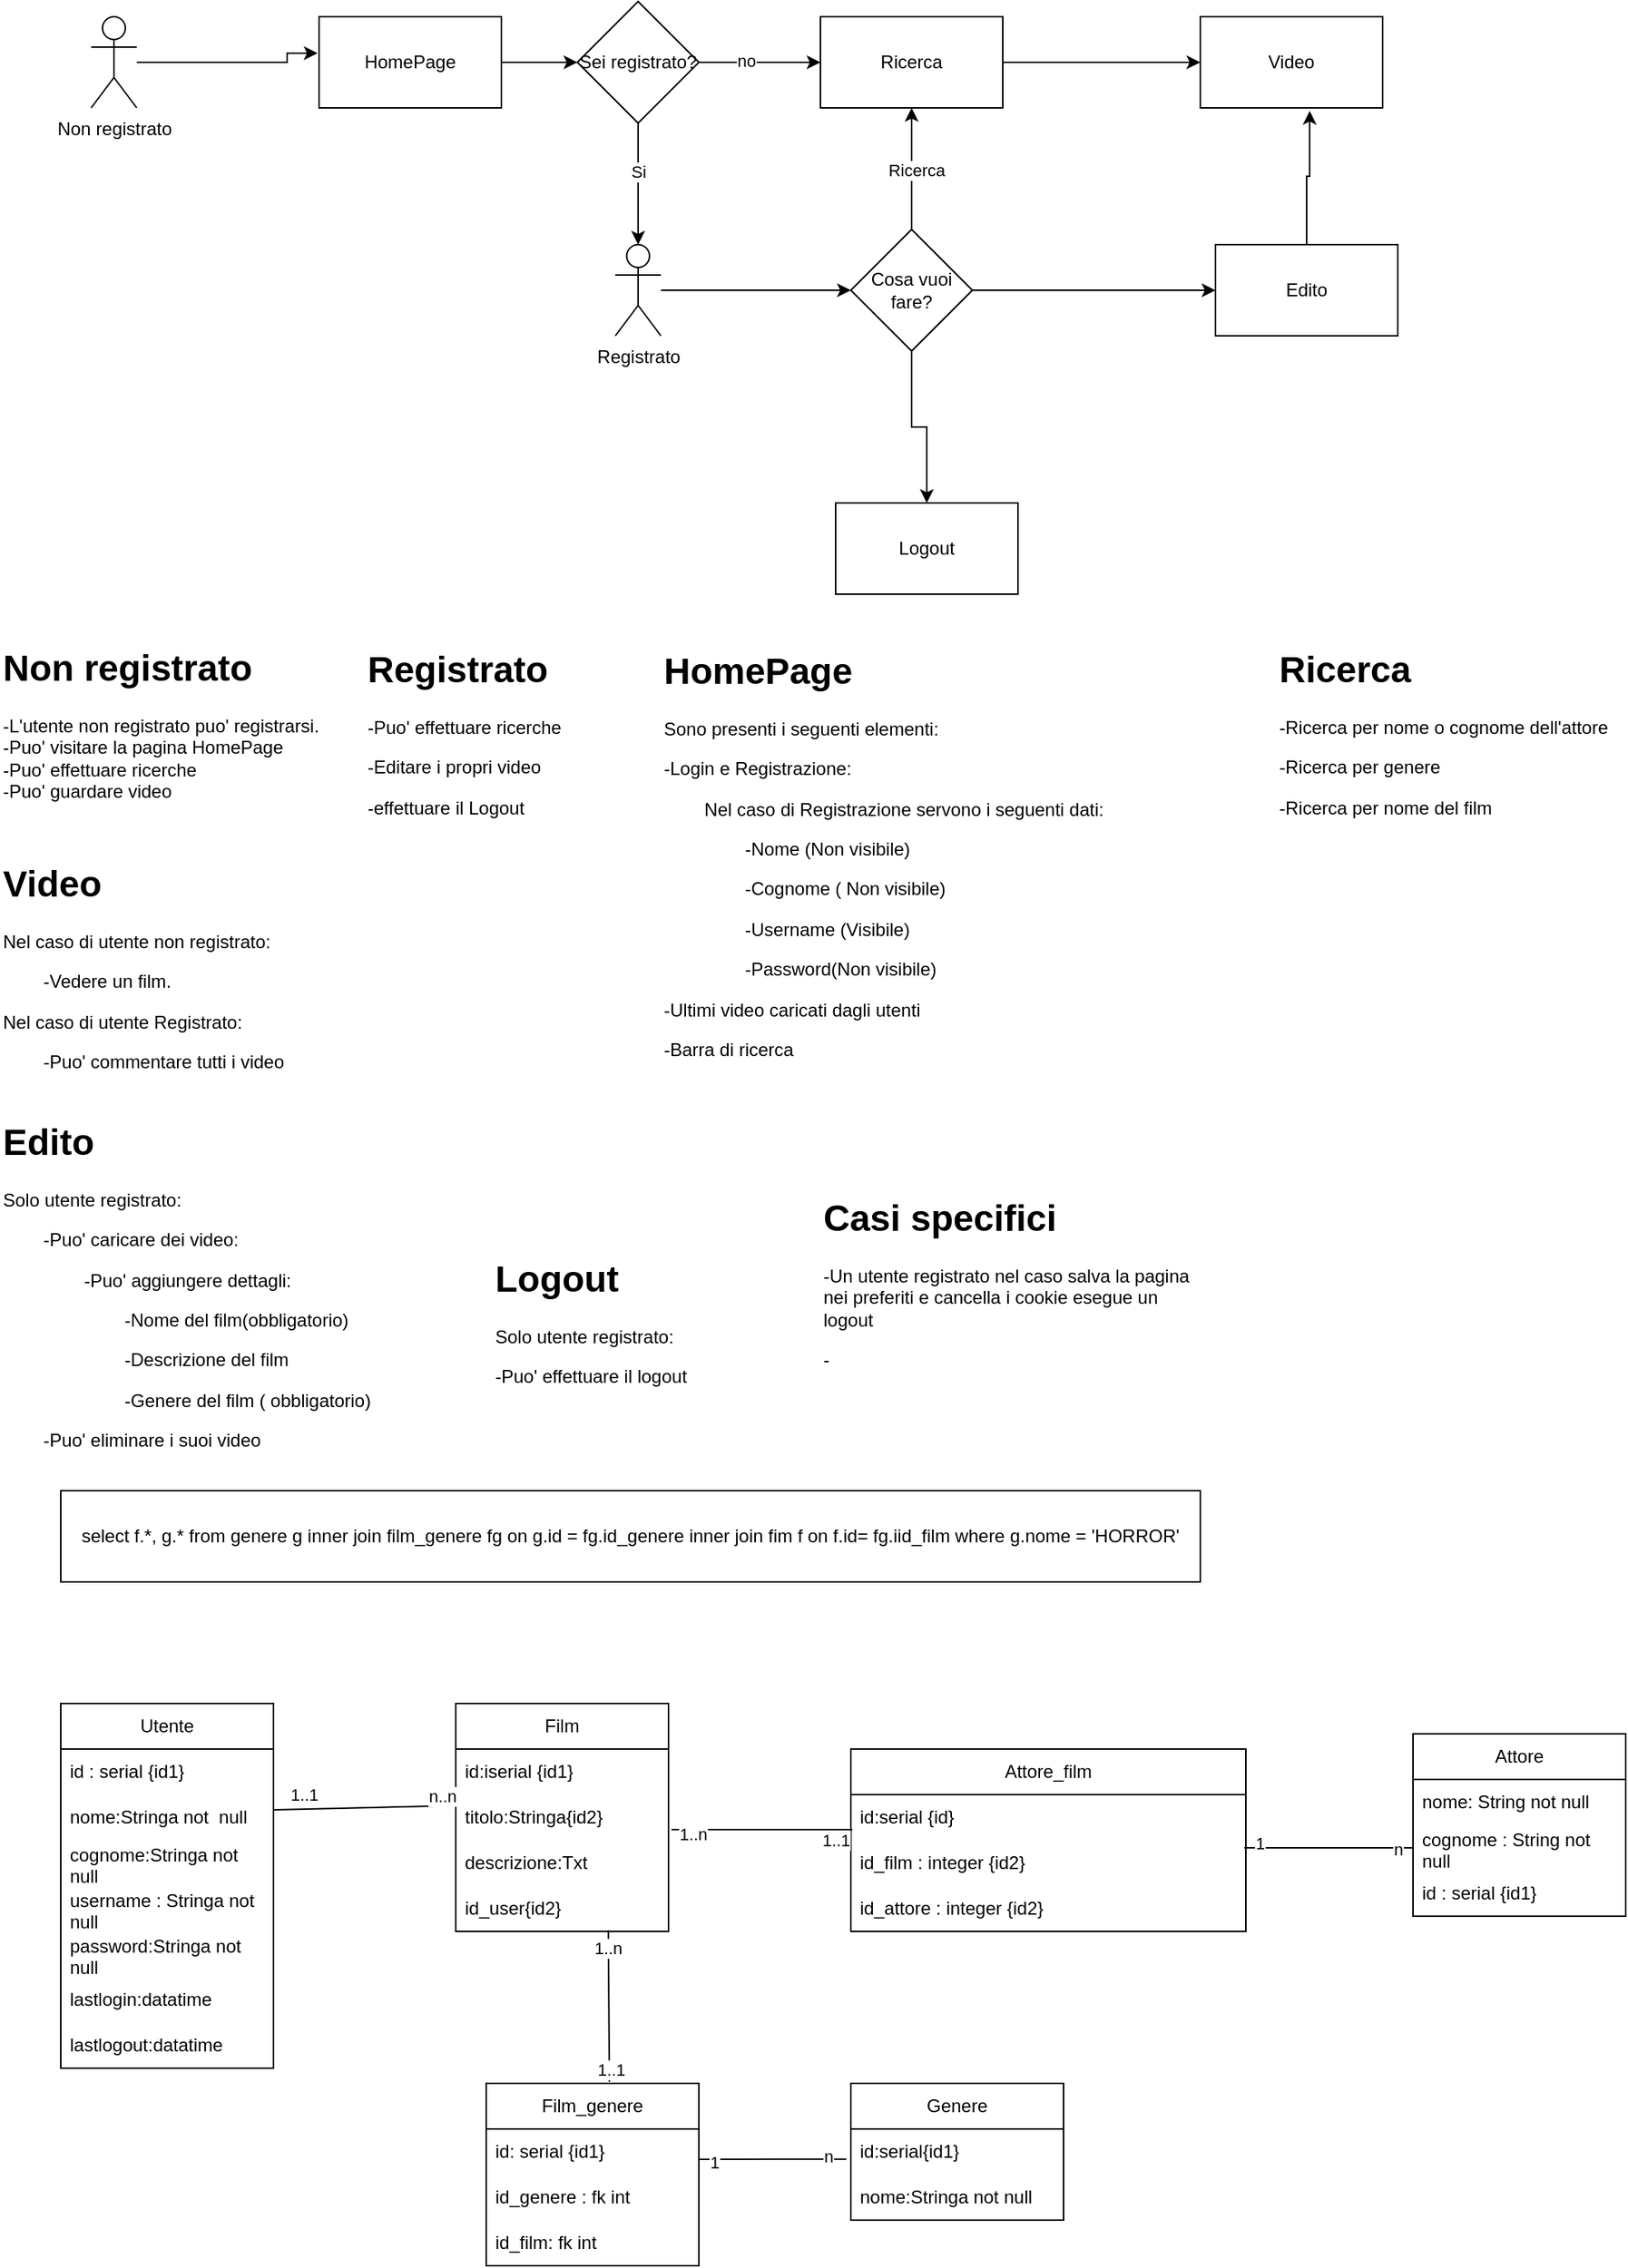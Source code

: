 <mxfile version="24.9.0">
  <diagram name="Pagina-1" id="x_ROEg8OsRcb1xZZzUgF">
    <mxGraphModel dx="1434" dy="742" grid="1" gridSize="10" guides="1" tooltips="1" connect="1" arrows="1" fold="1" page="1" pageScale="1" pageWidth="827" pageHeight="1169" math="0" shadow="0">
      <root>
        <mxCell id="0" />
        <mxCell id="1" parent="0" />
        <mxCell id="rFOGEtQyIBQHR2Y3sHzz-8" value="&lt;div&gt;Non registrato&lt;/div&gt;" style="shape=umlActor;verticalLabelPosition=bottom;verticalAlign=top;html=1;outlineConnect=0;" parent="1" vertex="1">
          <mxGeometry x="60" y="90" width="30" height="60" as="geometry" />
        </mxCell>
        <mxCell id="rFOGEtQyIBQHR2Y3sHzz-42" style="edgeStyle=orthogonalEdgeStyle;rounded=0;orthogonalLoop=1;jettySize=auto;html=1;entryX=0;entryY=0.5;entryDx=0;entryDy=0;" parent="1" source="rFOGEtQyIBQHR2Y3sHzz-9" target="rFOGEtQyIBQHR2Y3sHzz-35" edge="1">
          <mxGeometry relative="1" as="geometry" />
        </mxCell>
        <mxCell id="rFOGEtQyIBQHR2Y3sHzz-9" value="Registrato" style="shape=umlActor;verticalLabelPosition=bottom;verticalAlign=top;html=1;outlineConnect=0;" parent="1" vertex="1">
          <mxGeometry x="405" y="240" width="30" height="60" as="geometry" />
        </mxCell>
        <mxCell id="rFOGEtQyIBQHR2Y3sHzz-24" style="edgeStyle=orthogonalEdgeStyle;rounded=0;orthogonalLoop=1;jettySize=auto;html=1;entryX=0;entryY=0.5;entryDx=0;entryDy=0;" parent="1" source="rFOGEtQyIBQHR2Y3sHzz-13" target="rFOGEtQyIBQHR2Y3sHzz-23" edge="1">
          <mxGeometry relative="1" as="geometry" />
        </mxCell>
        <mxCell id="rFOGEtQyIBQHR2Y3sHzz-13" value="HomePage" style="rounded=0;whiteSpace=wrap;html=1;" parent="1" vertex="1">
          <mxGeometry x="210" y="90" width="120" height="60" as="geometry" />
        </mxCell>
        <mxCell id="rFOGEtQyIBQHR2Y3sHzz-34" style="edgeStyle=orthogonalEdgeStyle;rounded=0;orthogonalLoop=1;jettySize=auto;html=1;entryX=0;entryY=0.5;entryDx=0;entryDy=0;" parent="1" source="rFOGEtQyIBQHR2Y3sHzz-14" target="rFOGEtQyIBQHR2Y3sHzz-15" edge="1">
          <mxGeometry relative="1" as="geometry" />
        </mxCell>
        <mxCell id="rFOGEtQyIBQHR2Y3sHzz-14" value="Ricerca" style="rounded=0;whiteSpace=wrap;html=1;" parent="1" vertex="1">
          <mxGeometry x="540" y="90" width="120" height="60" as="geometry" />
        </mxCell>
        <mxCell id="rFOGEtQyIBQHR2Y3sHzz-15" value="Video" style="rounded=0;whiteSpace=wrap;html=1;" parent="1" vertex="1">
          <mxGeometry x="790" y="90" width="120" height="60" as="geometry" />
        </mxCell>
        <mxCell id="rFOGEtQyIBQHR2Y3sHzz-20" style="edgeStyle=orthogonalEdgeStyle;rounded=0;orthogonalLoop=1;jettySize=auto;html=1;entryX=-0.008;entryY=0.4;entryDx=0;entryDy=0;entryPerimeter=0;" parent="1" source="rFOGEtQyIBQHR2Y3sHzz-8" target="rFOGEtQyIBQHR2Y3sHzz-13" edge="1">
          <mxGeometry relative="1" as="geometry">
            <Array as="points">
              <mxPoint x="189" y="120" />
            </Array>
          </mxGeometry>
        </mxCell>
        <mxCell id="rFOGEtQyIBQHR2Y3sHzz-39" style="edgeStyle=orthogonalEdgeStyle;rounded=0;orthogonalLoop=1;jettySize=auto;html=1;entryX=0.6;entryY=1.033;entryDx=0;entryDy=0;entryPerimeter=0;" parent="1" source="rFOGEtQyIBQHR2Y3sHzz-22" target="rFOGEtQyIBQHR2Y3sHzz-15" edge="1">
          <mxGeometry relative="1" as="geometry">
            <mxPoint x="860" y="160" as="targetPoint" />
          </mxGeometry>
        </mxCell>
        <mxCell id="rFOGEtQyIBQHR2Y3sHzz-22" value="Edito" style="rounded=0;whiteSpace=wrap;html=1;" parent="1" vertex="1">
          <mxGeometry x="800" y="240" width="120" height="60" as="geometry" />
        </mxCell>
        <mxCell id="rFOGEtQyIBQHR2Y3sHzz-27" style="edgeStyle=orthogonalEdgeStyle;rounded=0;orthogonalLoop=1;jettySize=auto;html=1;" parent="1" source="rFOGEtQyIBQHR2Y3sHzz-23" target="rFOGEtQyIBQHR2Y3sHzz-9" edge="1">
          <mxGeometry relative="1" as="geometry" />
        </mxCell>
        <mxCell id="rFOGEtQyIBQHR2Y3sHzz-28" value="Si" style="edgeLabel;html=1;align=center;verticalAlign=middle;resizable=0;points=[];" parent="rFOGEtQyIBQHR2Y3sHzz-27" vertex="1" connectable="0">
          <mxGeometry x="-0.2" relative="1" as="geometry">
            <mxPoint as="offset" />
          </mxGeometry>
        </mxCell>
        <mxCell id="rFOGEtQyIBQHR2Y3sHzz-29" style="edgeStyle=orthogonalEdgeStyle;rounded=0;orthogonalLoop=1;jettySize=auto;html=1;entryX=0;entryY=0.5;entryDx=0;entryDy=0;" parent="1" source="rFOGEtQyIBQHR2Y3sHzz-23" target="rFOGEtQyIBQHR2Y3sHzz-14" edge="1">
          <mxGeometry relative="1" as="geometry" />
        </mxCell>
        <mxCell id="rFOGEtQyIBQHR2Y3sHzz-30" value="no" style="edgeLabel;html=1;align=center;verticalAlign=middle;resizable=0;points=[];" parent="rFOGEtQyIBQHR2Y3sHzz-29" vertex="1" connectable="0">
          <mxGeometry x="-0.225" y="1" relative="1" as="geometry">
            <mxPoint as="offset" />
          </mxGeometry>
        </mxCell>
        <mxCell id="rFOGEtQyIBQHR2Y3sHzz-23" value="Sei registrato?" style="rhombus;whiteSpace=wrap;html=1;" parent="1" vertex="1">
          <mxGeometry x="380" y="80" width="80" height="80" as="geometry" />
        </mxCell>
        <mxCell id="rFOGEtQyIBQHR2Y3sHzz-33" value="Logout" style="rounded=0;whiteSpace=wrap;html=1;" parent="1" vertex="1">
          <mxGeometry x="550" y="410" width="120" height="60" as="geometry" />
        </mxCell>
        <mxCell id="rFOGEtQyIBQHR2Y3sHzz-36" style="edgeStyle=orthogonalEdgeStyle;rounded=0;orthogonalLoop=1;jettySize=auto;html=1;entryX=0.5;entryY=1;entryDx=0;entryDy=0;" parent="1" source="rFOGEtQyIBQHR2Y3sHzz-35" target="rFOGEtQyIBQHR2Y3sHzz-14" edge="1">
          <mxGeometry relative="1" as="geometry" />
        </mxCell>
        <mxCell id="rFOGEtQyIBQHR2Y3sHzz-37" value="Ricerca" style="edgeLabel;html=1;align=center;verticalAlign=middle;resizable=0;points=[];" parent="rFOGEtQyIBQHR2Y3sHzz-36" vertex="1" connectable="0">
          <mxGeometry x="-0.025" y="-3" relative="1" as="geometry">
            <mxPoint as="offset" />
          </mxGeometry>
        </mxCell>
        <mxCell id="rFOGEtQyIBQHR2Y3sHzz-38" style="edgeStyle=orthogonalEdgeStyle;rounded=0;orthogonalLoop=1;jettySize=auto;html=1;entryX=0;entryY=0.5;entryDx=0;entryDy=0;" parent="1" source="rFOGEtQyIBQHR2Y3sHzz-35" target="rFOGEtQyIBQHR2Y3sHzz-22" edge="1">
          <mxGeometry relative="1" as="geometry" />
        </mxCell>
        <mxCell id="rFOGEtQyIBQHR2Y3sHzz-41" style="edgeStyle=orthogonalEdgeStyle;rounded=0;orthogonalLoop=1;jettySize=auto;html=1;" parent="1" source="rFOGEtQyIBQHR2Y3sHzz-35" target="rFOGEtQyIBQHR2Y3sHzz-33" edge="1">
          <mxGeometry relative="1" as="geometry" />
        </mxCell>
        <mxCell id="rFOGEtQyIBQHR2Y3sHzz-35" value="Cosa vuoi fare?" style="rhombus;whiteSpace=wrap;html=1;" parent="1" vertex="1">
          <mxGeometry x="560" y="230" width="80" height="80" as="geometry" />
        </mxCell>
        <mxCell id="rFOGEtQyIBQHR2Y3sHzz-43" value="&lt;div&gt;&lt;br&gt;&lt;/div&gt;" style="text;html=1;align=center;verticalAlign=middle;resizable=0;points=[];autosize=1;strokeColor=none;fillColor=none;" parent="1" vertex="1">
          <mxGeometry x="280" y="618" width="20" height="30" as="geometry" />
        </mxCell>
        <mxCell id="rFOGEtQyIBQHR2Y3sHzz-45" value="&lt;h1 style=&quot;margin-top: 0px;&quot;&gt;Non registrato&lt;/h1&gt;&lt;div&gt;-L&#39;utente non registrato puo&#39; registrarsi.&lt;/div&gt;&lt;div&gt;-Puo&#39; visitare la pagina HomePage&lt;/div&gt;&lt;div&gt;-Puo&#39; effettuare ricerche&lt;/div&gt;&lt;div&gt;-Puo&#39; guardare video&lt;br&gt;&lt;/div&gt;" style="text;html=1;whiteSpace=wrap;overflow=hidden;rounded=0;" parent="1" vertex="1">
          <mxGeometry y="498" width="240" height="122" as="geometry" />
        </mxCell>
        <mxCell id="rFOGEtQyIBQHR2Y3sHzz-46" value="&lt;h1 style=&quot;margin-top: 0px;&quot;&gt;Registrato&lt;br&gt;&lt;/h1&gt;&lt;p&gt;-Puo&#39; effettuare ricerche&lt;/p&gt;&lt;p&gt;-Editare i propri video&lt;/p&gt;&lt;p&gt;-effettuare il Logout&lt;br&gt;&lt;/p&gt;" style="text;html=1;whiteSpace=wrap;overflow=hidden;rounded=0;" parent="1" vertex="1">
          <mxGeometry x="240" y="499" width="180" height="120" as="geometry" />
        </mxCell>
        <mxCell id="rFOGEtQyIBQHR2Y3sHzz-47" value="&lt;h1 style=&quot;margin-top: 0px;&quot;&gt;HomePage&lt;br&gt;&lt;/h1&gt;&lt;p&gt;Sono presenti i seguenti elementi:&lt;/p&gt;&lt;p&gt;-Login e Registrazione:&lt;/p&gt;&lt;p&gt;&lt;span style=&quot;white-space: pre;&quot;&gt;&#x9;&lt;/span&gt;Nel caso di Registrazione servono i seguenti dati:&lt;/p&gt;&lt;p&gt;&lt;span style=&quot;white-space: pre;&quot;&gt;&#x9;&lt;/span&gt;&lt;span style=&quot;white-space: pre;&quot;&gt;&#x9;&lt;/span&gt;-Nome (Non visibile)&lt;/p&gt;&lt;p&gt;&lt;span style=&quot;white-space: pre;&quot;&gt;&#x9;&lt;/span&gt;&lt;span style=&quot;white-space: pre;&quot;&gt;&#x9;&lt;/span&gt;-Cognome ( Non visibile)&lt;/p&gt;&lt;p&gt;&lt;span style=&quot;white-space: pre;&quot;&gt;&#x9;&lt;/span&gt;&lt;span style=&quot;white-space: pre;&quot;&gt;&#x9;&lt;/span&gt;-Username (Visibile)&lt;/p&gt;&lt;p&gt;&lt;span style=&quot;white-space: pre;&quot;&gt;&#x9;&lt;/span&gt;&lt;span style=&quot;white-space: pre;&quot;&gt;&#x9;&lt;/span&gt;-Password(Non visibile)&lt;br&gt;&lt;/p&gt;&lt;p&gt;-Ultimi video caricati dagli utenti&lt;/p&gt;&lt;p&gt;-Barra di ricerca&lt;br&gt;&lt;/p&gt;" style="text;html=1;whiteSpace=wrap;overflow=hidden;rounded=0;" parent="1" vertex="1">
          <mxGeometry x="435" y="500" width="325" height="280" as="geometry" />
        </mxCell>
        <mxCell id="rFOGEtQyIBQHR2Y3sHzz-48" value="&lt;h1 style=&quot;margin-top: 0px;&quot;&gt;Ricerca&lt;br&gt;&lt;/h1&gt;&lt;p&gt;-Ricerca per nome o cognome dell&#39;attore&lt;/p&gt;&lt;p&gt;-Ricerca per genere&lt;/p&gt;&lt;p&gt;-Ricerca per nome del film&lt;br&gt;&lt;/p&gt;" style="text;html=1;whiteSpace=wrap;overflow=hidden;rounded=0;" parent="1" vertex="1">
          <mxGeometry x="840" y="499" width="220" height="131" as="geometry" />
        </mxCell>
        <mxCell id="rFOGEtQyIBQHR2Y3sHzz-49" value="&lt;h1 style=&quot;margin-top: 0px;&quot;&gt;Video&lt;br&gt;&lt;/h1&gt;&lt;p&gt;Nel caso di utente non registrato:&lt;/p&gt;&lt;p&gt;&lt;span style=&quot;white-space: pre;&quot;&gt;&#x9;&lt;/span&gt;-Vedere un film.&lt;/p&gt;&lt;p&gt;Nel caso di utente Registrato:&lt;/p&gt;&lt;p&gt;&lt;span style=&quot;white-space: pre;&quot;&gt;&#x9;&lt;/span&gt;-Puo&#39; commentare tutti i video&lt;/p&gt;&lt;p&gt;&lt;span style=&quot;white-space: pre;&quot;&gt;&#x9;&lt;/span&gt;&lt;/p&gt;" style="text;html=1;whiteSpace=wrap;overflow=hidden;rounded=0;" parent="1" vertex="1">
          <mxGeometry y="640" width="350" height="162" as="geometry" />
        </mxCell>
        <mxCell id="rFOGEtQyIBQHR2Y3sHzz-51" value="&lt;h1 style=&quot;margin-top: 0px;&quot;&gt;Edito&lt;br&gt;&lt;/h1&gt;&lt;p&gt;&lt;span style=&quot;white-space: pre;&quot;&gt;Solo utente registrato:&lt;br&gt;&lt;/span&gt;&lt;/p&gt;&lt;p&gt;&lt;span style=&quot;white-space: pre;&quot;&gt;&#x9;&lt;/span&gt;-Puo&#39; caricare dei video:&lt;/p&gt;&lt;p&gt;&lt;span style=&quot;white-space: pre;&quot;&gt;&#x9;&lt;/span&gt;&lt;span style=&quot;white-space: pre;&quot;&gt;&#x9;&lt;/span&gt;-Puo&#39; aggiungere dettagli:&lt;/p&gt;&lt;p&gt;&lt;span style=&quot;white-space: pre;&quot;&gt;&#x9;&lt;/span&gt;&lt;span style=&quot;white-space: pre;&quot;&gt;&#x9;&lt;/span&gt;&lt;span style=&quot;white-space: pre;&quot;&gt;&#x9;&lt;/span&gt;-Nome del film(obbligatorio)&lt;/p&gt;&lt;p&gt;&lt;span style=&quot;white-space: pre;&quot;&gt;&#x9;&lt;/span&gt;&lt;span style=&quot;white-space: pre;&quot;&gt;&#x9;&lt;/span&gt;&lt;span style=&quot;white-space: pre;&quot;&gt;&#x9;&lt;/span&gt;-Descrizione del film&lt;/p&gt;&lt;p&gt;&lt;span style=&quot;white-space: pre;&quot;&gt;&#x9;&lt;/span&gt;&lt;span style=&quot;white-space: pre;&quot;&gt;&#x9;&lt;/span&gt;&lt;span style=&quot;white-space: pre;&quot;&gt;&#x9;&lt;/span&gt;-Genere del film ( obbligatorio)&lt;/p&gt;&lt;span style=&quot;white-space: pre;&quot;&gt;&#x9;&lt;/span&gt;-Puo&#39; eliminare i suoi video&lt;p&gt;&lt;/p&gt;" style="text;html=1;whiteSpace=wrap;overflow=hidden;rounded=0;" parent="1" vertex="1">
          <mxGeometry y="810" width="400" height="270" as="geometry" />
        </mxCell>
        <mxCell id="rFOGEtQyIBQHR2Y3sHzz-52" value="&lt;h1 style=&quot;margin-top: 0px;&quot;&gt;Logout&lt;br&gt;&lt;/h1&gt;&lt;p&gt;Solo utente registrato:&lt;/p&gt;&lt;p&gt;-Puo&#39; effettuare il logout&lt;br&gt;&lt;/p&gt;" style="text;html=1;whiteSpace=wrap;overflow=hidden;rounded=0;" parent="1" vertex="1">
          <mxGeometry x="324" y="900" width="180" height="120" as="geometry" />
        </mxCell>
        <mxCell id="rFOGEtQyIBQHR2Y3sHzz-53" value="&lt;h1 style=&quot;margin-top: 0px;&quot;&gt;Casi specifici&lt;br&gt;&lt;/h1&gt;&lt;p&gt;-Un utente registrato nel caso salva la pagina nei preferiti e cancella i cookie esegue un logout&lt;br&gt;&lt;/p&gt;&lt;p&gt;-&lt;br&gt;&lt;/p&gt;" style="text;html=1;whiteSpace=wrap;overflow=hidden;rounded=0;" parent="1" vertex="1">
          <mxGeometry x="540" y="860" width="243" height="145" as="geometry" />
        </mxCell>
        <mxCell id="rFOGEtQyIBQHR2Y3sHzz-55" value="Utente" style="swimlane;fontStyle=0;childLayout=stackLayout;horizontal=1;startSize=30;horizontalStack=0;resizeParent=1;resizeParentMax=0;resizeLast=0;collapsible=1;marginBottom=0;whiteSpace=wrap;html=1;" parent="1" vertex="1">
          <mxGeometry x="40" y="1200" width="140" height="240" as="geometry">
            <mxRectangle x="40" y="1200" width="80" height="30" as="alternateBounds" />
          </mxGeometry>
        </mxCell>
        <mxCell id="rFOGEtQyIBQHR2Y3sHzz-66" value="id : serial {id1}" style="text;strokeColor=none;fillColor=none;align=left;verticalAlign=middle;spacingLeft=4;spacingRight=4;overflow=hidden;points=[[0,0.5],[1,0.5]];portConstraint=eastwest;rotatable=0;whiteSpace=wrap;html=1;" parent="rFOGEtQyIBQHR2Y3sHzz-55" vertex="1">
          <mxGeometry y="30" width="140" height="30" as="geometry" />
        </mxCell>
        <mxCell id="rFOGEtQyIBQHR2Y3sHzz-56" value="nome:Stringa not&amp;nbsp; null" style="text;strokeColor=none;fillColor=none;align=left;verticalAlign=middle;spacingLeft=4;spacingRight=4;overflow=hidden;points=[[0,0.5],[1,0.5]];portConstraint=eastwest;rotatable=0;whiteSpace=wrap;html=1;" parent="rFOGEtQyIBQHR2Y3sHzz-55" vertex="1">
          <mxGeometry y="60" width="140" height="30" as="geometry" />
        </mxCell>
        <mxCell id="rFOGEtQyIBQHR2Y3sHzz-57" value="cognome:Stringa not null" style="text;strokeColor=none;fillColor=none;align=left;verticalAlign=middle;spacingLeft=4;spacingRight=4;overflow=hidden;points=[[0,0.5],[1,0.5]];portConstraint=eastwest;rotatable=0;whiteSpace=wrap;html=1;" parent="rFOGEtQyIBQHR2Y3sHzz-55" vertex="1">
          <mxGeometry y="90" width="140" height="30" as="geometry" />
        </mxCell>
        <mxCell id="rFOGEtQyIBQHR2Y3sHzz-59" value="&lt;div&gt;username : Stringa not null&lt;br&gt;&lt;/div&gt;{id2}" style="text;strokeColor=none;fillColor=none;align=left;verticalAlign=middle;spacingLeft=4;spacingRight=4;overflow=hidden;points=[[0,0.5],[1,0.5]];portConstraint=eastwest;rotatable=0;whiteSpace=wrap;html=1;" parent="rFOGEtQyIBQHR2Y3sHzz-55" vertex="1">
          <mxGeometry y="120" width="140" height="30" as="geometry" />
        </mxCell>
        <mxCell id="rFOGEtQyIBQHR2Y3sHzz-60" value="password:Stringa not&amp;nbsp; null" style="text;strokeColor=none;fillColor=none;align=left;verticalAlign=middle;spacingLeft=4;spacingRight=4;overflow=hidden;points=[[0,0.5],[1,0.5]];portConstraint=eastwest;rotatable=0;whiteSpace=wrap;html=1;" parent="rFOGEtQyIBQHR2Y3sHzz-55" vertex="1">
          <mxGeometry y="150" width="140" height="30" as="geometry" />
        </mxCell>
        <mxCell id="rFOGEtQyIBQHR2Y3sHzz-98" value="lastlogin:datatime" style="text;strokeColor=none;fillColor=none;align=left;verticalAlign=middle;spacingLeft=4;spacingRight=4;overflow=hidden;points=[[0,0.5],[1,0.5]];portConstraint=eastwest;rotatable=0;whiteSpace=wrap;html=1;" parent="rFOGEtQyIBQHR2Y3sHzz-55" vertex="1">
          <mxGeometry y="180" width="140" height="30" as="geometry" />
        </mxCell>
        <mxCell id="rFOGEtQyIBQHR2Y3sHzz-99" value="lastlogout:datatime" style="text;strokeColor=none;fillColor=none;align=left;verticalAlign=middle;spacingLeft=4;spacingRight=4;overflow=hidden;points=[[0,0.5],[1,0.5]];portConstraint=eastwest;rotatable=0;whiteSpace=wrap;html=1;" parent="rFOGEtQyIBQHR2Y3sHzz-55" vertex="1">
          <mxGeometry y="210" width="140" height="30" as="geometry" />
        </mxCell>
        <mxCell id="rFOGEtQyIBQHR2Y3sHzz-61" value="Film" style="swimlane;fontStyle=0;childLayout=stackLayout;horizontal=1;startSize=30;horizontalStack=0;resizeParent=1;resizeParentMax=0;resizeLast=0;collapsible=1;marginBottom=0;whiteSpace=wrap;html=1;" parent="1" vertex="1">
          <mxGeometry x="300" y="1200" width="140" height="150" as="geometry" />
        </mxCell>
        <mxCell id="rFOGEtQyIBQHR2Y3sHzz-62" value="id:iserial {id1}" style="text;strokeColor=none;fillColor=none;align=left;verticalAlign=middle;spacingLeft=4;spacingRight=4;overflow=hidden;points=[[0,0.5],[1,0.5]];portConstraint=eastwest;rotatable=0;whiteSpace=wrap;html=1;" parent="rFOGEtQyIBQHR2Y3sHzz-61" vertex="1">
          <mxGeometry y="30" width="140" height="30" as="geometry" />
        </mxCell>
        <mxCell id="rFOGEtQyIBQHR2Y3sHzz-63" value="titolo:Stringa{id2}" style="text;strokeColor=none;fillColor=none;align=left;verticalAlign=middle;spacingLeft=4;spacingRight=4;overflow=hidden;points=[[0,0.5],[1,0.5]];portConstraint=eastwest;rotatable=0;whiteSpace=wrap;html=1;" parent="rFOGEtQyIBQHR2Y3sHzz-61" vertex="1">
          <mxGeometry y="60" width="140" height="30" as="geometry" />
        </mxCell>
        <mxCell id="rFOGEtQyIBQHR2Y3sHzz-64" value="descrizione:Txt" style="text;strokeColor=none;fillColor=none;align=left;verticalAlign=middle;spacingLeft=4;spacingRight=4;overflow=hidden;points=[[0,0.5],[1,0.5]];portConstraint=eastwest;rotatable=0;whiteSpace=wrap;html=1;" parent="rFOGEtQyIBQHR2Y3sHzz-61" vertex="1">
          <mxGeometry y="90" width="140" height="30" as="geometry" />
        </mxCell>
        <mxCell id="rFOGEtQyIBQHR2Y3sHzz-89" value="id_user{id2}" style="text;strokeColor=none;fillColor=none;align=left;verticalAlign=middle;spacingLeft=4;spacingRight=4;overflow=hidden;points=[[0,0.5],[1,0.5]];portConstraint=eastwest;rotatable=0;whiteSpace=wrap;html=1;" parent="rFOGEtQyIBQHR2Y3sHzz-61" vertex="1">
          <mxGeometry y="120" width="140" height="30" as="geometry" />
        </mxCell>
        <mxCell id="rFOGEtQyIBQHR2Y3sHzz-69" value="" style="endArrow=none;html=1;rounded=0;entryX=-0.014;entryY=0.24;entryDx=0;entryDy=0;entryPerimeter=0;" parent="1" target="rFOGEtQyIBQHR2Y3sHzz-63" edge="1">
          <mxGeometry width="50" height="50" relative="1" as="geometry">
            <mxPoint x="180" y="1270" as="sourcePoint" />
            <mxPoint x="230" y="1220" as="targetPoint" />
          </mxGeometry>
        </mxCell>
        <mxCell id="rFOGEtQyIBQHR2Y3sHzz-70" value="n..n" style="edgeLabel;html=1;align=center;verticalAlign=middle;resizable=0;points=[];" parent="rFOGEtQyIBQHR2Y3sHzz-69" vertex="1" connectable="0">
          <mxGeometry x="0.878" y="1" relative="1" as="geometry">
            <mxPoint y="-6" as="offset" />
          </mxGeometry>
        </mxCell>
        <mxCell id="rFOGEtQyIBQHR2Y3sHzz-71" value="1..1" style="edgeLabel;html=1;align=center;verticalAlign=middle;resizable=0;points=[];" parent="rFOGEtQyIBQHR2Y3sHzz-69" vertex="1" connectable="0">
          <mxGeometry x="-0.844" relative="1" as="geometry">
            <mxPoint x="11" y="-10" as="offset" />
          </mxGeometry>
        </mxCell>
        <mxCell id="rFOGEtQyIBQHR2Y3sHzz-72" value="Film_genere" style="swimlane;fontStyle=0;childLayout=stackLayout;horizontal=1;startSize=30;horizontalStack=0;resizeParent=1;resizeParentMax=0;resizeLast=0;collapsible=1;marginBottom=0;whiteSpace=wrap;html=1;" parent="1" vertex="1">
          <mxGeometry x="320" y="1450" width="140" height="120" as="geometry" />
        </mxCell>
        <mxCell id="rFOGEtQyIBQHR2Y3sHzz-73" value="id: serial {id1}" style="text;strokeColor=none;fillColor=none;align=left;verticalAlign=middle;spacingLeft=4;spacingRight=4;overflow=hidden;points=[[0,0.5],[1,0.5]];portConstraint=eastwest;rotatable=0;whiteSpace=wrap;html=1;" parent="rFOGEtQyIBQHR2Y3sHzz-72" vertex="1">
          <mxGeometry y="30" width="140" height="30" as="geometry" />
        </mxCell>
        <mxCell id="rFOGEtQyIBQHR2Y3sHzz-74" value="id_genere : fk int " style="text;strokeColor=none;fillColor=none;align=left;verticalAlign=middle;spacingLeft=4;spacingRight=4;overflow=hidden;points=[[0,0.5],[1,0.5]];portConstraint=eastwest;rotatable=0;whiteSpace=wrap;html=1;" parent="rFOGEtQyIBQHR2Y3sHzz-72" vertex="1">
          <mxGeometry y="60" width="140" height="30" as="geometry" />
        </mxCell>
        <mxCell id="rFOGEtQyIBQHR2Y3sHzz-75" value="id_film: fk int" style="text;strokeColor=none;fillColor=none;align=left;verticalAlign=middle;spacingLeft=4;spacingRight=4;overflow=hidden;points=[[0,0.5],[1,0.5]];portConstraint=eastwest;rotatable=0;whiteSpace=wrap;html=1;" parent="rFOGEtQyIBQHR2Y3sHzz-72" vertex="1">
          <mxGeometry y="90" width="140" height="30" as="geometry" />
        </mxCell>
        <mxCell id="rFOGEtQyIBQHR2Y3sHzz-80" value="" style="endArrow=none;html=1;rounded=0;entryX=0.717;entryY=0.976;entryDx=0;entryDy=0;entryPerimeter=0;exitX=0.579;exitY=-0.008;exitDx=0;exitDy=0;exitPerimeter=0;" parent="1" source="rFOGEtQyIBQHR2Y3sHzz-72" target="rFOGEtQyIBQHR2Y3sHzz-89" edge="1">
          <mxGeometry width="50" height="50" relative="1" as="geometry">
            <mxPoint x="380" y="1410" as="sourcePoint" />
            <mxPoint x="430" y="1360" as="targetPoint" />
          </mxGeometry>
        </mxCell>
        <mxCell id="rFOGEtQyIBQHR2Y3sHzz-81" value="1..1" style="edgeLabel;html=1;align=center;verticalAlign=middle;resizable=0;points=[];" parent="rFOGEtQyIBQHR2Y3sHzz-80" vertex="1" connectable="0">
          <mxGeometry x="-0.825" y="-1" relative="1" as="geometry">
            <mxPoint as="offset" />
          </mxGeometry>
        </mxCell>
        <mxCell id="rFOGEtQyIBQHR2Y3sHzz-82" value="1..n" style="edgeLabel;html=1;align=center;verticalAlign=middle;resizable=0;points=[];" parent="rFOGEtQyIBQHR2Y3sHzz-80" vertex="1" connectable="0">
          <mxGeometry x="0.769" y="1" relative="1" as="geometry">
            <mxPoint as="offset" />
          </mxGeometry>
        </mxCell>
        <mxCell id="rFOGEtQyIBQHR2Y3sHzz-90" value="Genere" style="swimlane;fontStyle=0;childLayout=stackLayout;horizontal=1;startSize=30;horizontalStack=0;resizeParent=1;resizeParentMax=0;resizeLast=0;collapsible=1;marginBottom=0;whiteSpace=wrap;html=1;" parent="1" vertex="1">
          <mxGeometry x="560" y="1450" width="140" height="90" as="geometry" />
        </mxCell>
        <mxCell id="rFOGEtQyIBQHR2Y3sHzz-91" value="id:serial{id1}" style="text;strokeColor=none;fillColor=none;align=left;verticalAlign=middle;spacingLeft=4;spacingRight=4;overflow=hidden;points=[[0,0.5],[1,0.5]];portConstraint=eastwest;rotatable=0;whiteSpace=wrap;html=1;" parent="rFOGEtQyIBQHR2Y3sHzz-90" vertex="1">
          <mxGeometry y="30" width="140" height="30" as="geometry" />
        </mxCell>
        <mxCell id="rFOGEtQyIBQHR2Y3sHzz-92" value="nome:Stringa not null" style="text;strokeColor=none;fillColor=none;align=left;verticalAlign=middle;spacingLeft=4;spacingRight=4;overflow=hidden;points=[[0,0.5],[1,0.5]];portConstraint=eastwest;rotatable=0;whiteSpace=wrap;html=1;" parent="rFOGEtQyIBQHR2Y3sHzz-90" vertex="1">
          <mxGeometry y="60" width="140" height="30" as="geometry" />
        </mxCell>
        <mxCell id="rFOGEtQyIBQHR2Y3sHzz-94" value="" style="endArrow=none;html=1;rounded=0;entryX=-0.021;entryY=0.662;entryDx=0;entryDy=0;entryPerimeter=0;" parent="1" target="rFOGEtQyIBQHR2Y3sHzz-91" edge="1">
          <mxGeometry width="50" height="50" relative="1" as="geometry">
            <mxPoint x="460" y="1500" as="sourcePoint" />
            <mxPoint x="510" y="1450" as="targetPoint" />
          </mxGeometry>
        </mxCell>
        <mxCell id="rFOGEtQyIBQHR2Y3sHzz-95" value="1" style="edgeLabel;html=1;align=center;verticalAlign=middle;resizable=0;points=[];" parent="rFOGEtQyIBQHR2Y3sHzz-94" vertex="1" connectable="0">
          <mxGeometry x="-0.803" y="-2" relative="1" as="geometry">
            <mxPoint as="offset" />
          </mxGeometry>
        </mxCell>
        <mxCell id="rFOGEtQyIBQHR2Y3sHzz-96" value="n" style="edgeLabel;html=1;align=center;verticalAlign=middle;resizable=0;points=[];" parent="rFOGEtQyIBQHR2Y3sHzz-94" vertex="1" connectable="0">
          <mxGeometry x="0.74" y="2" relative="1" as="geometry">
            <mxPoint as="offset" />
          </mxGeometry>
        </mxCell>
        <mxCell id="rFOGEtQyIBQHR2Y3sHzz-100" value="Attore_film" style="swimlane;fontStyle=0;childLayout=stackLayout;horizontal=1;startSize=30;horizontalStack=0;resizeParent=1;resizeParentMax=0;resizeLast=0;collapsible=1;marginBottom=0;whiteSpace=wrap;html=1;" parent="1" vertex="1">
          <mxGeometry x="560" y="1230" width="260" height="120" as="geometry">
            <mxRectangle x="580" y="1180" width="100" height="30" as="alternateBounds" />
          </mxGeometry>
        </mxCell>
        <mxCell id="rFOGEtQyIBQHR2Y3sHzz-101" value="id:serial {id}" style="text;strokeColor=none;fillColor=none;align=left;verticalAlign=middle;spacingLeft=4;spacingRight=4;overflow=hidden;points=[[0,0.5],[1,0.5]];portConstraint=eastwest;rotatable=0;whiteSpace=wrap;html=1;" parent="rFOGEtQyIBQHR2Y3sHzz-100" vertex="1">
          <mxGeometry y="30" width="260" height="30" as="geometry" />
        </mxCell>
        <mxCell id="h3kXsrunWdi-0YQwzvbz-2" value="id_film : integer {id2}" style="text;strokeColor=none;fillColor=none;align=left;verticalAlign=middle;spacingLeft=4;spacingRight=4;overflow=hidden;points=[[0,0.5],[1,0.5]];portConstraint=eastwest;rotatable=0;whiteSpace=wrap;html=1;" vertex="1" parent="rFOGEtQyIBQHR2Y3sHzz-100">
          <mxGeometry y="60" width="260" height="30" as="geometry" />
        </mxCell>
        <mxCell id="h3kXsrunWdi-0YQwzvbz-6" value="id_attore : integer {id2}" style="text;strokeColor=none;fillColor=none;align=left;verticalAlign=middle;spacingLeft=4;spacingRight=4;overflow=hidden;points=[[0,0.5],[1,0.5]];portConstraint=eastwest;rotatable=0;whiteSpace=wrap;html=1;" vertex="1" parent="rFOGEtQyIBQHR2Y3sHzz-100">
          <mxGeometry y="90" width="260" height="30" as="geometry" />
        </mxCell>
        <mxCell id="rFOGEtQyIBQHR2Y3sHzz-104" value="Attore" style="swimlane;fontStyle=0;childLayout=stackLayout;horizontal=1;startSize=30;horizontalStack=0;resizeParent=1;resizeParentMax=0;resizeLast=0;collapsible=1;marginBottom=0;whiteSpace=wrap;html=1;" parent="1" vertex="1">
          <mxGeometry x="930" y="1220" width="140" height="120" as="geometry" />
        </mxCell>
        <mxCell id="rFOGEtQyIBQHR2Y3sHzz-102" value="nome: String not null" style="text;strokeColor=none;fillColor=none;align=left;verticalAlign=middle;spacingLeft=4;spacingRight=4;overflow=hidden;points=[[0,0.5],[1,0.5]];portConstraint=eastwest;rotatable=0;whiteSpace=wrap;html=1;" parent="rFOGEtQyIBQHR2Y3sHzz-104" vertex="1">
          <mxGeometry y="30" width="140" height="30" as="geometry" />
        </mxCell>
        <mxCell id="rFOGEtQyIBQHR2Y3sHzz-103" value="cognome : String not null" style="text;strokeColor=none;fillColor=none;align=left;verticalAlign=middle;spacingLeft=4;spacingRight=4;overflow=hidden;points=[[0,0.5],[1,0.5]];portConstraint=eastwest;rotatable=0;whiteSpace=wrap;html=1;" parent="rFOGEtQyIBQHR2Y3sHzz-104" vertex="1">
          <mxGeometry y="60" width="140" height="30" as="geometry" />
        </mxCell>
        <mxCell id="rFOGEtQyIBQHR2Y3sHzz-107" value="id : serial {id1}" style="text;strokeColor=none;fillColor=none;align=left;verticalAlign=middle;spacingLeft=4;spacingRight=4;overflow=hidden;points=[[0,0.5],[1,0.5]];portConstraint=eastwest;rotatable=0;whiteSpace=wrap;html=1;" parent="rFOGEtQyIBQHR2Y3sHzz-104" vertex="1">
          <mxGeometry y="90" width="140" height="30" as="geometry" />
        </mxCell>
        <mxCell id="h3kXsrunWdi-0YQwzvbz-1" value="select f.*, g.* from genere g inner join film_genere fg on g.id = fg.id_genere inner join fim f on f.id= fg.iid_film where g.nome = &#39;HORROR&#39;" style="rounded=0;whiteSpace=wrap;html=1;" vertex="1" parent="1">
          <mxGeometry x="40" y="1060" width="750" height="60" as="geometry" />
        </mxCell>
        <mxCell id="h3kXsrunWdi-0YQwzvbz-3" value="1..1" style="endArrow=none;html=1;rounded=0;exitX=1.014;exitY=0.767;exitDx=0;exitDy=0;exitPerimeter=0;entryX=0.004;entryY=0.767;entryDx=0;entryDy=0;entryPerimeter=0;" edge="1" parent="1" source="rFOGEtQyIBQHR2Y3sHzz-63" target="rFOGEtQyIBQHR2Y3sHzz-101">
          <mxGeometry x="0.815" y="-7" width="50" height="50" relative="1" as="geometry">
            <mxPoint x="710" y="1280" as="sourcePoint" />
            <mxPoint x="760" y="1230" as="targetPoint" />
            <Array as="points" />
            <mxPoint as="offset" />
          </mxGeometry>
        </mxCell>
        <mxCell id="h3kXsrunWdi-0YQwzvbz-4" value="1..n" style="edgeLabel;html=1;align=center;verticalAlign=middle;resizable=0;points=[];" vertex="1" connectable="0" parent="h3kXsrunWdi-0YQwzvbz-3">
          <mxGeometry x="-0.764" y="-3" relative="1" as="geometry">
            <mxPoint as="offset" />
          </mxGeometry>
        </mxCell>
        <mxCell id="h3kXsrunWdi-0YQwzvbz-7" value="" style="endArrow=none;html=1;rounded=0;entryX=0;entryY=0.5;entryDx=0;entryDy=0;exitX=0.996;exitY=0.167;exitDx=0;exitDy=0;exitPerimeter=0;" edge="1" parent="1" source="h3kXsrunWdi-0YQwzvbz-2" target="rFOGEtQyIBQHR2Y3sHzz-103">
          <mxGeometry width="50" height="50" relative="1" as="geometry">
            <mxPoint x="825" y="1293" as="sourcePoint" />
            <mxPoint x="940" y="1293" as="targetPoint" />
          </mxGeometry>
        </mxCell>
        <mxCell id="h3kXsrunWdi-0YQwzvbz-8" value="n" style="edgeLabel;html=1;align=center;verticalAlign=middle;resizable=0;points=[];" vertex="1" connectable="0" parent="h3kXsrunWdi-0YQwzvbz-7">
          <mxGeometry x="0.82" y="-1" relative="1" as="geometry">
            <mxPoint as="offset" />
          </mxGeometry>
        </mxCell>
        <mxCell id="h3kXsrunWdi-0YQwzvbz-9" value="1" style="edgeLabel;html=1;align=center;verticalAlign=middle;resizable=0;points=[];" vertex="1" connectable="0" parent="h3kXsrunWdi-0YQwzvbz-7">
          <mxGeometry x="-0.821" y="3" relative="1" as="geometry">
            <mxPoint as="offset" />
          </mxGeometry>
        </mxCell>
      </root>
    </mxGraphModel>
  </diagram>
</mxfile>
